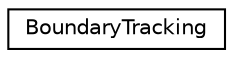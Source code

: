 digraph "Graphical Class Hierarchy"
{
  edge [fontname="Helvetica",fontsize="10",labelfontname="Helvetica",labelfontsize="10"];
  node [fontname="Helvetica",fontsize="10",shape=record];
  rankdir="LR";
  Node1 [label="BoundaryTracking",height=0.2,width=0.4,color="black", fillcolor="white", style="filled",URL="$class_boundary_tracking.html",tooltip="The BoundaryTracking class is designed to perform boundary tracking algorithm on a given image..."];
}
